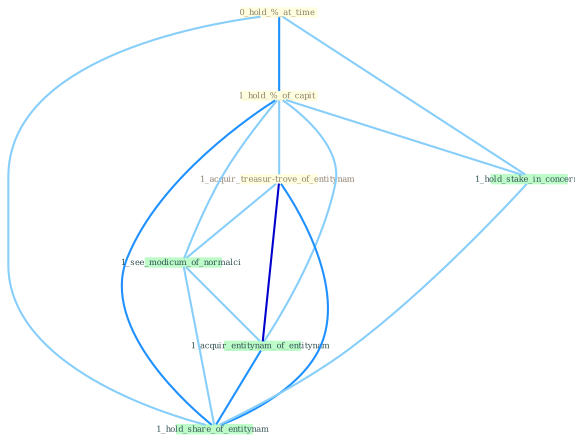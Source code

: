 Graph G{ 
    node
    [shape=polygon,style=filled,width=.5,height=.06,color="#BDFCC9",fixedsize=true,fontsize=4,
    fontcolor="#2f4f4f"];
    {node
    [color="#ffffe0", fontcolor="#8b7d6b"] "0_hold_%_at_time " "1_hold_%_of_capit " "1_acquir_treasur-trove_of_entitynam "}
{node [color="#fff0f5", fontcolor="#b22222"]}
edge [color="#B0E2FF"];

	"0_hold_%_at_time " -- "1_hold_%_of_capit " [w="2", color="#1e90ff" , len=0.8];
	"0_hold_%_at_time " -- "1_hold_stake_in_concern " [w="1", color="#87cefa" ];
	"0_hold_%_at_time " -- "1_hold_share_of_entitynam " [w="1", color="#87cefa" ];
	"1_hold_%_of_capit " -- "1_acquir_treasur-trove_of_entitynam " [w="1", color="#87cefa" ];
	"1_hold_%_of_capit " -- "1_hold_stake_in_concern " [w="1", color="#87cefa" ];
	"1_hold_%_of_capit " -- "1_see_modicum_of_normalci " [w="1", color="#87cefa" ];
	"1_hold_%_of_capit " -- "1_acquir_entitynam_of_entitynam " [w="1", color="#87cefa" ];
	"1_hold_%_of_capit " -- "1_hold_share_of_entitynam " [w="2", color="#1e90ff" , len=0.8];
	"1_acquir_treasur-trove_of_entitynam " -- "1_see_modicum_of_normalci " [w="1", color="#87cefa" ];
	"1_acquir_treasur-trove_of_entitynam " -- "1_acquir_entitynam_of_entitynam " [w="3", color="#0000cd" , len=0.6];
	"1_acquir_treasur-trove_of_entitynam " -- "1_hold_share_of_entitynam " [w="2", color="#1e90ff" , len=0.8];
	"1_hold_stake_in_concern " -- "1_hold_share_of_entitynam " [w="1", color="#87cefa" ];
	"1_see_modicum_of_normalci " -- "1_acquir_entitynam_of_entitynam " [w="1", color="#87cefa" ];
	"1_see_modicum_of_normalci " -- "1_hold_share_of_entitynam " [w="1", color="#87cefa" ];
	"1_acquir_entitynam_of_entitynam " -- "1_hold_share_of_entitynam " [w="2", color="#1e90ff" , len=0.8];
}